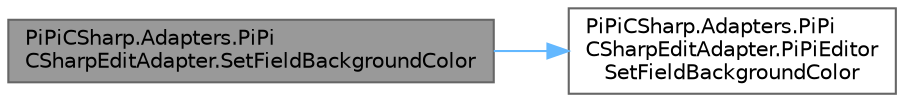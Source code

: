 digraph "PiPiCSharp.Adapters.PiPiCSharpEditAdapter.SetFieldBackgroundColor"
{
 // LATEX_PDF_SIZE
  bgcolor="transparent";
  edge [fontname=Helvetica,fontsize=10,labelfontname=Helvetica,labelfontsize=10];
  node [fontname=Helvetica,fontsize=10,shape=box,height=0.2,width=0.4];
  rankdir="LR";
  Node1 [id="Node000001",label="PiPiCSharp.Adapters.PiPi\lCSharpEditAdapter.SetFieldBackgroundColor",height=0.2,width=0.4,color="gray40", fillcolor="grey60", style="filled", fontcolor="black",tooltip="Set field background color."];
  Node1 -> Node2 [id="edge1_Node000001_Node000002",color="steelblue1",style="solid",tooltip=" "];
  Node2 [id="Node000002",label="PiPiCSharp.Adapters.PiPi\lCSharpEditAdapter.PiPiEditor\lSetFieldBackgroundColor",height=0.2,width=0.4,color="grey40", fillcolor="white", style="filled",URL="$class_pi_pi_c_sharp_1_1_adapters_1_1_pi_pi_c_sharp_edit_adapter.html#ace6a7f0eeecca6bdd24325d8ef13f2a6",tooltip="Invoke c++ PiPiEditor SetFieldBackgroundColor."];
}
